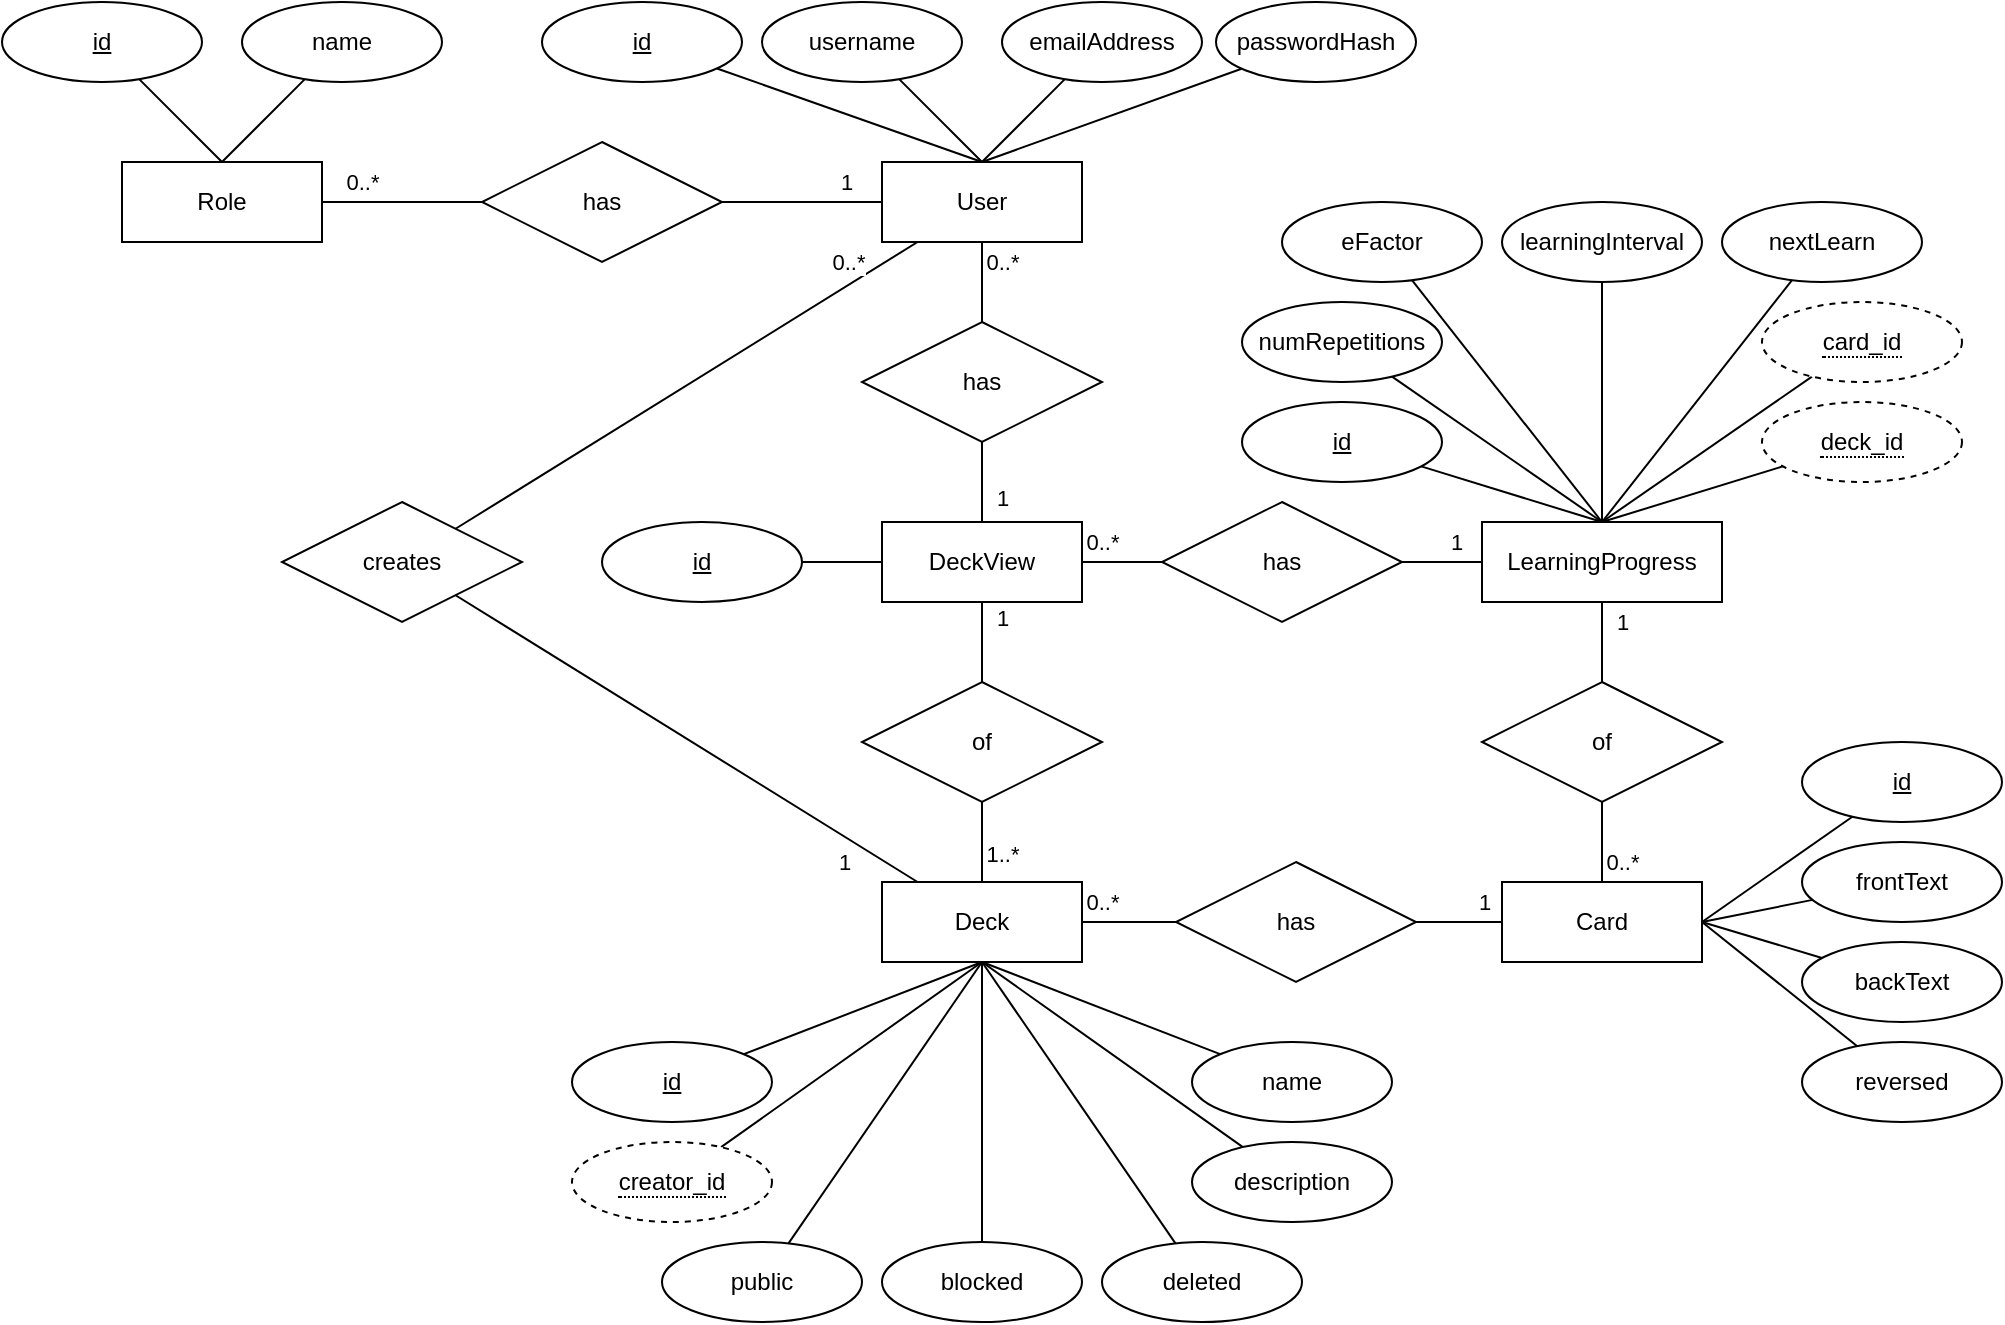 <mxfile version="20.6.0" type="device"><diagram id="R2lEEEUBdFMjLlhIrx00" name="Page-1"><mxGraphModel dx="1718" dy="927" grid="1" gridSize="10" guides="1" tooltips="1" connect="1" arrows="1" fold="1" page="1" pageScale="1" pageWidth="1654" pageHeight="2336" math="0" shadow="0" extFonts="Permanent Marker^https://fonts.googleapis.com/css?family=Permanent+Marker"><root><mxCell id="0"/><mxCell id="1" parent="0"/><mxCell id="GyRYto5-j3rxV7o8gnEK-7" style="rounded=0;orthogonalLoop=1;jettySize=auto;html=1;endArrow=none;endFill=0;exitX=0.5;exitY=0;exitDx=0;exitDy=0;" edge="1" parent="1" source="GyRYto5-j3rxV7o8gnEK-1" target="GyRYto5-j3rxV7o8gnEK-2"><mxGeometry relative="1" as="geometry"/></mxCell><mxCell id="GyRYto5-j3rxV7o8gnEK-8" style="edgeStyle=none;rounded=0;orthogonalLoop=1;jettySize=auto;html=1;endArrow=none;endFill=0;exitX=0.5;exitY=0;exitDx=0;exitDy=0;" edge="1" parent="1" source="GyRYto5-j3rxV7o8gnEK-1" target="GyRYto5-j3rxV7o8gnEK-3"><mxGeometry relative="1" as="geometry"/></mxCell><mxCell id="GyRYto5-j3rxV7o8gnEK-9" style="edgeStyle=none;rounded=0;orthogonalLoop=1;jettySize=auto;html=1;endArrow=none;endFill=0;exitX=0.5;exitY=0;exitDx=0;exitDy=0;" edge="1" parent="1" source="GyRYto5-j3rxV7o8gnEK-1" target="GyRYto5-j3rxV7o8gnEK-4"><mxGeometry relative="1" as="geometry"/></mxCell><mxCell id="GyRYto5-j3rxV7o8gnEK-10" style="edgeStyle=none;rounded=0;orthogonalLoop=1;jettySize=auto;html=1;endArrow=none;endFill=0;exitX=0.5;exitY=0;exitDx=0;exitDy=0;" edge="1" parent="1" source="GyRYto5-j3rxV7o8gnEK-1" target="GyRYto5-j3rxV7o8gnEK-6"><mxGeometry relative="1" as="geometry"/></mxCell><mxCell id="GyRYto5-j3rxV7o8gnEK-18" style="edgeStyle=none;rounded=0;orthogonalLoop=1;jettySize=auto;html=1;entryX=1;entryY=0.5;entryDx=0;entryDy=0;endArrow=none;endFill=0;" edge="1" parent="1" source="GyRYto5-j3rxV7o8gnEK-1" target="GyRYto5-j3rxV7o8gnEK-17"><mxGeometry relative="1" as="geometry"/></mxCell><mxCell id="GyRYto5-j3rxV7o8gnEK-20" value="1" style="edgeLabel;html=1;align=center;verticalAlign=middle;resizable=0;points=[];" vertex="1" connectable="0" parent="GyRYto5-j3rxV7o8gnEK-18"><mxGeometry x="-0.55" y="-1" relative="1" as="geometry"><mxPoint y="-9" as="offset"/></mxGeometry></mxCell><mxCell id="GyRYto5-j3rxV7o8gnEK-24" style="edgeStyle=none;rounded=0;orthogonalLoop=1;jettySize=auto;html=1;endArrow=none;endFill=0;" edge="1" parent="1" source="GyRYto5-j3rxV7o8gnEK-1" target="GyRYto5-j3rxV7o8gnEK-23"><mxGeometry relative="1" as="geometry"/></mxCell><mxCell id="GyRYto5-j3rxV7o8gnEK-28" value="0..*" style="edgeLabel;html=1;align=center;verticalAlign=middle;resizable=0;points=[];" vertex="1" connectable="0" parent="GyRYto5-j3rxV7o8gnEK-24"><mxGeometry x="-0.63" y="-1" relative="1" as="geometry"><mxPoint x="11" y="2" as="offset"/></mxGeometry></mxCell><mxCell id="GyRYto5-j3rxV7o8gnEK-99" style="edgeStyle=none;rounded=0;orthogonalLoop=1;jettySize=auto;html=1;endArrow=none;endFill=0;" edge="1" parent="1" source="GyRYto5-j3rxV7o8gnEK-1" target="GyRYto5-j3rxV7o8gnEK-98"><mxGeometry relative="1" as="geometry"/></mxCell><mxCell id="GyRYto5-j3rxV7o8gnEK-101" value="0..*" style="edgeLabel;html=1;align=center;verticalAlign=middle;resizable=0;points=[];" vertex="1" connectable="0" parent="GyRYto5-j3rxV7o8gnEK-99"><mxGeometry x="-0.692" y="1" relative="1" as="geometry"><mxPoint y="-13" as="offset"/></mxGeometry></mxCell><mxCell id="GyRYto5-j3rxV7o8gnEK-1" value="User" style="whiteSpace=wrap;html=1;align=center;" vertex="1" parent="1"><mxGeometry x="560" y="280" width="100" height="40" as="geometry"/></mxCell><mxCell id="GyRYto5-j3rxV7o8gnEK-2" value="id" style="ellipse;whiteSpace=wrap;html=1;align=center;fontStyle=4;" vertex="1" parent="1"><mxGeometry x="390" y="200" width="100" height="40" as="geometry"/></mxCell><mxCell id="GyRYto5-j3rxV7o8gnEK-3" value="username" style="ellipse;whiteSpace=wrap;html=1;align=center;" vertex="1" parent="1"><mxGeometry x="500" y="200" width="100" height="40" as="geometry"/></mxCell><mxCell id="GyRYto5-j3rxV7o8gnEK-4" value="emailAddress" style="ellipse;whiteSpace=wrap;html=1;align=center;" vertex="1" parent="1"><mxGeometry x="620" y="200" width="100" height="40" as="geometry"/></mxCell><mxCell id="GyRYto5-j3rxV7o8gnEK-6" value="passwordHash" style="ellipse;whiteSpace=wrap;html=1;align=center;" vertex="1" parent="1"><mxGeometry x="727" y="200" width="100" height="40" as="geometry"/></mxCell><mxCell id="GyRYto5-j3rxV7o8gnEK-14" style="edgeStyle=none;rounded=0;orthogonalLoop=1;jettySize=auto;html=1;exitX=0.5;exitY=0;exitDx=0;exitDy=0;endArrow=none;endFill=0;" edge="1" parent="1" source="GyRYto5-j3rxV7o8gnEK-11" target="GyRYto5-j3rxV7o8gnEK-12"><mxGeometry relative="1" as="geometry"/></mxCell><mxCell id="GyRYto5-j3rxV7o8gnEK-15" style="edgeStyle=none;rounded=0;orthogonalLoop=1;jettySize=auto;html=1;exitX=0.5;exitY=0;exitDx=0;exitDy=0;endArrow=none;endFill=0;" edge="1" parent="1" source="GyRYto5-j3rxV7o8gnEK-11" target="GyRYto5-j3rxV7o8gnEK-13"><mxGeometry relative="1" as="geometry"/></mxCell><mxCell id="GyRYto5-j3rxV7o8gnEK-11" value="Role" style="whiteSpace=wrap;html=1;align=center;" vertex="1" parent="1"><mxGeometry x="180" y="280" width="100" height="40" as="geometry"/></mxCell><mxCell id="GyRYto5-j3rxV7o8gnEK-12" value="id" style="ellipse;whiteSpace=wrap;html=1;align=center;fontStyle=4;" vertex="1" parent="1"><mxGeometry x="120" y="200" width="100" height="40" as="geometry"/></mxCell><mxCell id="GyRYto5-j3rxV7o8gnEK-13" value="name" style="ellipse;whiteSpace=wrap;html=1;align=center;" vertex="1" parent="1"><mxGeometry x="240" y="200" width="100" height="40" as="geometry"/></mxCell><mxCell id="GyRYto5-j3rxV7o8gnEK-19" style="edgeStyle=none;rounded=0;orthogonalLoop=1;jettySize=auto;html=1;entryX=1;entryY=0.5;entryDx=0;entryDy=0;endArrow=none;endFill=0;" edge="1" parent="1" source="GyRYto5-j3rxV7o8gnEK-17" target="GyRYto5-j3rxV7o8gnEK-11"><mxGeometry relative="1" as="geometry"/></mxCell><mxCell id="GyRYto5-j3rxV7o8gnEK-21" value="0..*" style="edgeLabel;html=1;align=center;verticalAlign=middle;resizable=0;points=[];" vertex="1" connectable="0" parent="GyRYto5-j3rxV7o8gnEK-19"><mxGeometry x="0.775" relative="1" as="geometry"><mxPoint x="11" y="-10" as="offset"/></mxGeometry></mxCell><mxCell id="GyRYto5-j3rxV7o8gnEK-17" value="has" style="shape=rhombus;perimeter=rhombusPerimeter;whiteSpace=wrap;html=1;align=center;" vertex="1" parent="1"><mxGeometry x="360" y="270" width="120" height="60" as="geometry"/></mxCell><mxCell id="GyRYto5-j3rxV7o8gnEK-27" style="edgeStyle=none;rounded=0;orthogonalLoop=1;jettySize=auto;html=1;endArrow=none;endFill=0;" edge="1" parent="1" source="GyRYto5-j3rxV7o8gnEK-22" target="GyRYto5-j3rxV7o8gnEK-26"><mxGeometry relative="1" as="geometry"/></mxCell><mxCell id="GyRYto5-j3rxV7o8gnEK-30" style="edgeStyle=none;rounded=0;orthogonalLoop=1;jettySize=auto;html=1;endArrow=none;endFill=0;" edge="1" parent="1" source="GyRYto5-j3rxV7o8gnEK-22"><mxGeometry relative="1" as="geometry"><mxPoint x="610" y="450" as="targetPoint"/></mxGeometry></mxCell><mxCell id="GyRYto5-j3rxV7o8gnEK-33" style="edgeStyle=none;rounded=0;orthogonalLoop=1;jettySize=auto;html=1;endArrow=none;endFill=0;" edge="1" parent="1" source="GyRYto5-j3rxV7o8gnEK-22" target="GyRYto5-j3rxV7o8gnEK-32"><mxGeometry relative="1" as="geometry"/></mxCell><mxCell id="GyRYto5-j3rxV7o8gnEK-35" value="1" style="edgeLabel;html=1;align=center;verticalAlign=middle;resizable=0;points=[];" vertex="1" connectable="0" parent="GyRYto5-j3rxV7o8gnEK-33"><mxGeometry x="-0.619" y="2" relative="1" as="geometry"><mxPoint x="8" as="offset"/></mxGeometry></mxCell><mxCell id="GyRYto5-j3rxV7o8gnEK-40" style="edgeStyle=none;rounded=0;orthogonalLoop=1;jettySize=auto;html=1;endArrow=none;endFill=0;" edge="1" parent="1" source="GyRYto5-j3rxV7o8gnEK-22" target="GyRYto5-j3rxV7o8gnEK-39"><mxGeometry relative="1" as="geometry"/></mxCell><mxCell id="GyRYto5-j3rxV7o8gnEK-42" value="0..*" style="edgeLabel;html=1;align=center;verticalAlign=middle;resizable=0;points=[];" vertex="1" connectable="0" parent="GyRYto5-j3rxV7o8gnEK-40"><mxGeometry x="-0.471" y="2" relative="1" as="geometry"><mxPoint x="-1" y="-8" as="offset"/></mxGeometry></mxCell><mxCell id="GyRYto5-j3rxV7o8gnEK-22" value="DeckView" style="whiteSpace=wrap;html=1;align=center;" vertex="1" parent="1"><mxGeometry x="560" y="460" width="100" height="40" as="geometry"/></mxCell><mxCell id="GyRYto5-j3rxV7o8gnEK-25" style="edgeStyle=none;rounded=0;orthogonalLoop=1;jettySize=auto;html=1;endArrow=none;endFill=0;" edge="1" parent="1" source="GyRYto5-j3rxV7o8gnEK-23" target="GyRYto5-j3rxV7o8gnEK-22"><mxGeometry relative="1" as="geometry"/></mxCell><mxCell id="GyRYto5-j3rxV7o8gnEK-29" value="1" style="edgeLabel;html=1;align=center;verticalAlign=middle;resizable=0;points=[];" vertex="1" connectable="0" parent="GyRYto5-j3rxV7o8gnEK-25"><mxGeometry x="0.37" y="2" relative="1" as="geometry"><mxPoint x="8" as="offset"/></mxGeometry></mxCell><mxCell id="GyRYto5-j3rxV7o8gnEK-23" value="has" style="shape=rhombus;perimeter=rhombusPerimeter;whiteSpace=wrap;html=1;align=center;" vertex="1" parent="1"><mxGeometry x="550" y="360" width="120" height="60" as="geometry"/></mxCell><mxCell id="GyRYto5-j3rxV7o8gnEK-26" value="id" style="ellipse;whiteSpace=wrap;html=1;align=center;fontStyle=4;" vertex="1" parent="1"><mxGeometry x="420" y="460" width="100" height="40" as="geometry"/></mxCell><mxCell id="GyRYto5-j3rxV7o8gnEK-48" style="edgeStyle=none;rounded=0;orthogonalLoop=1;jettySize=auto;html=1;endArrow=none;endFill=0;" edge="1" parent="1" source="GyRYto5-j3rxV7o8gnEK-31" target="GyRYto5-j3rxV7o8gnEK-47"><mxGeometry relative="1" as="geometry"/></mxCell><mxCell id="GyRYto5-j3rxV7o8gnEK-96" value="0..*" style="edgeLabel;html=1;align=center;verticalAlign=middle;resizable=0;points=[];" vertex="1" connectable="0" parent="GyRYto5-j3rxV7o8gnEK-48"><mxGeometry x="-0.396" y="-1" relative="1" as="geometry"><mxPoint x="-4" y="-11" as="offset"/></mxGeometry></mxCell><mxCell id="GyRYto5-j3rxV7o8gnEK-78" style="edgeStyle=none;rounded=0;orthogonalLoop=1;jettySize=auto;html=1;exitX=0.5;exitY=1;exitDx=0;exitDy=0;endArrow=none;endFill=0;" edge="1" parent="1" source="GyRYto5-j3rxV7o8gnEK-31" target="GyRYto5-j3rxV7o8gnEK-75"><mxGeometry relative="1" as="geometry"/></mxCell><mxCell id="GyRYto5-j3rxV7o8gnEK-79" style="edgeStyle=none;rounded=0;orthogonalLoop=1;jettySize=auto;html=1;exitX=0.5;exitY=1;exitDx=0;exitDy=0;endArrow=none;endFill=0;" edge="1" parent="1" source="GyRYto5-j3rxV7o8gnEK-31" target="GyRYto5-j3rxV7o8gnEK-70"><mxGeometry relative="1" as="geometry"/></mxCell><mxCell id="GyRYto5-j3rxV7o8gnEK-31" value="Deck" style="whiteSpace=wrap;html=1;align=center;" vertex="1" parent="1"><mxGeometry x="560" y="640" width="100" height="40" as="geometry"/></mxCell><mxCell id="GyRYto5-j3rxV7o8gnEK-34" style="edgeStyle=none;rounded=0;orthogonalLoop=1;jettySize=auto;html=1;endArrow=none;endFill=0;" edge="1" parent="1" source="GyRYto5-j3rxV7o8gnEK-32" target="GyRYto5-j3rxV7o8gnEK-31"><mxGeometry relative="1" as="geometry"/></mxCell><mxCell id="GyRYto5-j3rxV7o8gnEK-36" value="1..*" style="edgeLabel;html=1;align=center;verticalAlign=middle;resizable=0;points=[];" vertex="1" connectable="0" parent="GyRYto5-j3rxV7o8gnEK-34"><mxGeometry x="0.309" y="1" relative="1" as="geometry"><mxPoint x="9" as="offset"/></mxGeometry></mxCell><mxCell id="GyRYto5-j3rxV7o8gnEK-32" value="of" style="shape=rhombus;perimeter=rhombusPerimeter;whiteSpace=wrap;html=1;align=center;" vertex="1" parent="1"><mxGeometry x="550" y="540" width="120" height="60" as="geometry"/></mxCell><mxCell id="GyRYto5-j3rxV7o8gnEK-45" style="edgeStyle=none;rounded=0;orthogonalLoop=1;jettySize=auto;html=1;exitX=0.5;exitY=0;exitDx=0;exitDy=0;endArrow=none;endFill=0;" edge="1" parent="1" source="GyRYto5-j3rxV7o8gnEK-37" target="GyRYto5-j3rxV7o8gnEK-44"><mxGeometry relative="1" as="geometry"/></mxCell><mxCell id="GyRYto5-j3rxV7o8gnEK-92" style="edgeStyle=none;rounded=0;orthogonalLoop=1;jettySize=auto;html=1;endArrow=none;endFill=0;" edge="1" parent="1" source="GyRYto5-j3rxV7o8gnEK-37" target="GyRYto5-j3rxV7o8gnEK-91"><mxGeometry relative="1" as="geometry"/></mxCell><mxCell id="GyRYto5-j3rxV7o8gnEK-94" value="1" style="edgeLabel;html=1;align=center;verticalAlign=middle;resizable=0;points=[];" vertex="1" connectable="0" parent="GyRYto5-j3rxV7o8gnEK-92"><mxGeometry x="-0.35" y="2" relative="1" as="geometry"><mxPoint x="8" y="-3" as="offset"/></mxGeometry></mxCell><mxCell id="GyRYto5-j3rxV7o8gnEK-37" value="LearningProgress" style="whiteSpace=wrap;html=1;align=center;" vertex="1" parent="1"><mxGeometry x="860" y="460" width="120" height="40" as="geometry"/></mxCell><mxCell id="GyRYto5-j3rxV7o8gnEK-41" style="edgeStyle=none;rounded=0;orthogonalLoop=1;jettySize=auto;html=1;endArrow=none;endFill=0;" edge="1" parent="1" source="GyRYto5-j3rxV7o8gnEK-39" target="GyRYto5-j3rxV7o8gnEK-37"><mxGeometry relative="1" as="geometry"/></mxCell><mxCell id="GyRYto5-j3rxV7o8gnEK-43" value="1" style="edgeLabel;html=1;align=center;verticalAlign=middle;resizable=0;points=[];" vertex="1" connectable="0" parent="GyRYto5-j3rxV7o8gnEK-41"><mxGeometry x="0.357" y="-1" relative="1" as="geometry"><mxPoint y="-11" as="offset"/></mxGeometry></mxCell><mxCell id="GyRYto5-j3rxV7o8gnEK-39" value="has" style="shape=rhombus;perimeter=rhombusPerimeter;whiteSpace=wrap;html=1;align=center;" vertex="1" parent="1"><mxGeometry x="700" y="450" width="120" height="60" as="geometry"/></mxCell><mxCell id="GyRYto5-j3rxV7o8gnEK-44" value="id" style="ellipse;whiteSpace=wrap;html=1;align=center;fontStyle=4;" vertex="1" parent="1"><mxGeometry x="740" y="400" width="100" height="40" as="geometry"/></mxCell><mxCell id="GyRYto5-j3rxV7o8gnEK-66" style="edgeStyle=none;rounded=0;orthogonalLoop=1;jettySize=auto;html=1;exitX=1;exitY=0.5;exitDx=0;exitDy=0;endArrow=none;endFill=0;" edge="1" parent="1" source="GyRYto5-j3rxV7o8gnEK-46" target="GyRYto5-j3rxV7o8gnEK-56"><mxGeometry relative="1" as="geometry"/></mxCell><mxCell id="GyRYto5-j3rxV7o8gnEK-67" style="edgeStyle=none;rounded=0;orthogonalLoop=1;jettySize=auto;html=1;exitX=1;exitY=0.5;exitDx=0;exitDy=0;endArrow=none;endFill=0;" edge="1" parent="1" source="GyRYto5-j3rxV7o8gnEK-46" target="GyRYto5-j3rxV7o8gnEK-62"><mxGeometry relative="1" as="geometry"/></mxCell><mxCell id="GyRYto5-j3rxV7o8gnEK-68" style="edgeStyle=none;rounded=0;orthogonalLoop=1;jettySize=auto;html=1;exitX=1;exitY=0.5;exitDx=0;exitDy=0;endArrow=none;endFill=0;" edge="1" parent="1" source="GyRYto5-j3rxV7o8gnEK-46" target="GyRYto5-j3rxV7o8gnEK-63"><mxGeometry relative="1" as="geometry"/></mxCell><mxCell id="GyRYto5-j3rxV7o8gnEK-69" style="edgeStyle=none;rounded=0;orthogonalLoop=1;jettySize=auto;html=1;exitX=1;exitY=0.5;exitDx=0;exitDy=0;endArrow=none;endFill=0;" edge="1" parent="1" source="GyRYto5-j3rxV7o8gnEK-46" target="GyRYto5-j3rxV7o8gnEK-64"><mxGeometry relative="1" as="geometry"/></mxCell><mxCell id="GyRYto5-j3rxV7o8gnEK-46" value="Card" style="whiteSpace=wrap;html=1;align=center;" vertex="1" parent="1"><mxGeometry x="870" y="640" width="100" height="40" as="geometry"/></mxCell><mxCell id="GyRYto5-j3rxV7o8gnEK-49" style="edgeStyle=none;rounded=0;orthogonalLoop=1;jettySize=auto;html=1;endArrow=none;endFill=0;" edge="1" parent="1" source="GyRYto5-j3rxV7o8gnEK-47" target="GyRYto5-j3rxV7o8gnEK-46"><mxGeometry relative="1" as="geometry"><Array as="points"><mxPoint x="860" y="660"/></Array></mxGeometry></mxCell><mxCell id="GyRYto5-j3rxV7o8gnEK-97" value="1" style="edgeLabel;html=1;align=center;verticalAlign=middle;resizable=0;points=[];" vertex="1" connectable="0" parent="GyRYto5-j3rxV7o8gnEK-49"><mxGeometry x="0.507" y="-1" relative="1" as="geometry"><mxPoint x="1" y="-11" as="offset"/></mxGeometry></mxCell><mxCell id="GyRYto5-j3rxV7o8gnEK-47" value="has" style="shape=rhombus;perimeter=rhombusPerimeter;whiteSpace=wrap;html=1;align=center;" vertex="1" parent="1"><mxGeometry x="707" y="630" width="120" height="60" as="geometry"/></mxCell><mxCell id="GyRYto5-j3rxV7o8gnEK-56" value="id" style="ellipse;whiteSpace=wrap;html=1;align=center;fontStyle=4;" vertex="1" parent="1"><mxGeometry x="1020" y="570" width="100" height="40" as="geometry"/></mxCell><mxCell id="GyRYto5-j3rxV7o8gnEK-62" value="frontText" style="ellipse;whiteSpace=wrap;html=1;align=center;" vertex="1" parent="1"><mxGeometry x="1020" y="620" width="100" height="40" as="geometry"/></mxCell><mxCell id="GyRYto5-j3rxV7o8gnEK-63" value="backText" style="ellipse;whiteSpace=wrap;html=1;align=center;" vertex="1" parent="1"><mxGeometry x="1020" y="670" width="100" height="40" as="geometry"/></mxCell><mxCell id="GyRYto5-j3rxV7o8gnEK-64" value="reversed" style="ellipse;whiteSpace=wrap;html=1;align=center;" vertex="1" parent="1"><mxGeometry x="1020" y="720" width="100" height="40" as="geometry"/></mxCell><mxCell id="GyRYto5-j3rxV7o8gnEK-70" value="id" style="ellipse;whiteSpace=wrap;html=1;align=center;fontStyle=4;" vertex="1" parent="1"><mxGeometry x="405" y="720" width="100" height="40" as="geometry"/></mxCell><mxCell id="GyRYto5-j3rxV7o8gnEK-81" style="edgeStyle=none;rounded=0;orthogonalLoop=1;jettySize=auto;html=1;entryX=0.5;entryY=1;entryDx=0;entryDy=0;endArrow=none;endFill=0;" edge="1" parent="1" source="GyRYto5-j3rxV7o8gnEK-71" target="GyRYto5-j3rxV7o8gnEK-31"><mxGeometry relative="1" as="geometry"/></mxCell><mxCell id="GyRYto5-j3rxV7o8gnEK-71" value="description" style="ellipse;whiteSpace=wrap;html=1;align=center;" vertex="1" parent="1"><mxGeometry x="715" y="770" width="100" height="40" as="geometry"/></mxCell><mxCell id="GyRYto5-j3rxV7o8gnEK-80" style="edgeStyle=none;rounded=0;orthogonalLoop=1;jettySize=auto;html=1;entryX=0.5;entryY=1;entryDx=0;entryDy=0;endArrow=none;endFill=0;" edge="1" parent="1" source="GyRYto5-j3rxV7o8gnEK-72" target="GyRYto5-j3rxV7o8gnEK-31"><mxGeometry relative="1" as="geometry"/></mxCell><mxCell id="GyRYto5-j3rxV7o8gnEK-72" value="name" style="ellipse;whiteSpace=wrap;html=1;align=center;" vertex="1" parent="1"><mxGeometry x="715" y="720" width="100" height="40" as="geometry"/></mxCell><mxCell id="GyRYto5-j3rxV7o8gnEK-75" value="&lt;div&gt;&lt;span style=&quot;border-bottom: 1px dotted&quot;&gt;creator_id&lt;/span&gt;&lt;/div&gt;" style="ellipse;whiteSpace=wrap;html=1;align=center;dashed=1;" vertex="1" parent="1"><mxGeometry x="405" y="770" width="100" height="40" as="geometry"/></mxCell><mxCell id="GyRYto5-j3rxV7o8gnEK-83" style="edgeStyle=none;rounded=0;orthogonalLoop=1;jettySize=auto;html=1;entryX=0.5;entryY=0;entryDx=0;entryDy=0;endArrow=none;endFill=0;" edge="1" parent="1" source="GyRYto5-j3rxV7o8gnEK-82" target="GyRYto5-j3rxV7o8gnEK-37"><mxGeometry relative="1" as="geometry"/></mxCell><mxCell id="GyRYto5-j3rxV7o8gnEK-82" value="&lt;span style=&quot;border-bottom: 1px dotted&quot;&gt;card_id&lt;/span&gt;" style="ellipse;whiteSpace=wrap;html=1;align=center;dashed=1;" vertex="1" parent="1"><mxGeometry x="1000" y="350" width="100" height="40" as="geometry"/></mxCell><mxCell id="GyRYto5-j3rxV7o8gnEK-88" style="edgeStyle=none;rounded=0;orthogonalLoop=1;jettySize=auto;html=1;entryX=0.5;entryY=1;entryDx=0;entryDy=0;endArrow=none;endFill=0;" edge="1" parent="1" source="GyRYto5-j3rxV7o8gnEK-84" target="GyRYto5-j3rxV7o8gnEK-31"><mxGeometry relative="1" as="geometry"/></mxCell><mxCell id="GyRYto5-j3rxV7o8gnEK-84" value="blocked" style="ellipse;whiteSpace=wrap;html=1;align=center;" vertex="1" parent="1"><mxGeometry x="560" y="820" width="100" height="40" as="geometry"/></mxCell><mxCell id="GyRYto5-j3rxV7o8gnEK-89" style="edgeStyle=none;rounded=0;orthogonalLoop=1;jettySize=auto;html=1;entryX=0.5;entryY=1;entryDx=0;entryDy=0;endArrow=none;endFill=0;" edge="1" parent="1" source="GyRYto5-j3rxV7o8gnEK-85" target="GyRYto5-j3rxV7o8gnEK-31"><mxGeometry relative="1" as="geometry"/></mxCell><mxCell id="GyRYto5-j3rxV7o8gnEK-85" value="deleted" style="ellipse;whiteSpace=wrap;html=1;align=center;" vertex="1" parent="1"><mxGeometry x="670" y="820" width="100" height="40" as="geometry"/></mxCell><mxCell id="GyRYto5-j3rxV7o8gnEK-87" style="edgeStyle=none;rounded=0;orthogonalLoop=1;jettySize=auto;html=1;entryX=0.5;entryY=1;entryDx=0;entryDy=0;endArrow=none;endFill=0;" edge="1" parent="1" source="GyRYto5-j3rxV7o8gnEK-86" target="GyRYto5-j3rxV7o8gnEK-31"><mxGeometry relative="1" as="geometry"/></mxCell><mxCell id="GyRYto5-j3rxV7o8gnEK-86" value="public" style="ellipse;whiteSpace=wrap;html=1;align=center;" vertex="1" parent="1"><mxGeometry x="450" y="820" width="100" height="40" as="geometry"/></mxCell><mxCell id="GyRYto5-j3rxV7o8gnEK-93" style="edgeStyle=none;rounded=0;orthogonalLoop=1;jettySize=auto;html=1;endArrow=none;endFill=0;" edge="1" parent="1" source="GyRYto5-j3rxV7o8gnEK-91" target="GyRYto5-j3rxV7o8gnEK-46"><mxGeometry relative="1" as="geometry"/></mxCell><mxCell id="GyRYto5-j3rxV7o8gnEK-95" value="0..*" style="edgeLabel;html=1;align=center;verticalAlign=middle;resizable=0;points=[];" vertex="1" connectable="0" parent="GyRYto5-j3rxV7o8gnEK-93"><mxGeometry x="0.61" y="2" relative="1" as="geometry"><mxPoint x="8" y="-2" as="offset"/></mxGeometry></mxCell><mxCell id="GyRYto5-j3rxV7o8gnEK-91" value="of" style="shape=rhombus;perimeter=rhombusPerimeter;whiteSpace=wrap;html=1;align=center;" vertex="1" parent="1"><mxGeometry x="860" y="540" width="120" height="60" as="geometry"/></mxCell><mxCell id="GyRYto5-j3rxV7o8gnEK-100" style="edgeStyle=none;rounded=0;orthogonalLoop=1;jettySize=auto;html=1;endArrow=none;endFill=0;" edge="1" parent="1" source="GyRYto5-j3rxV7o8gnEK-98" target="GyRYto5-j3rxV7o8gnEK-31"><mxGeometry relative="1" as="geometry"/></mxCell><mxCell id="GyRYto5-j3rxV7o8gnEK-102" value="1" style="edgeLabel;html=1;align=center;verticalAlign=middle;resizable=0;points=[];" vertex="1" connectable="0" parent="GyRYto5-j3rxV7o8gnEK-100"><mxGeometry x="0.781" y="-2" relative="1" as="geometry"><mxPoint x="-11" y="4" as="offset"/></mxGeometry></mxCell><mxCell id="GyRYto5-j3rxV7o8gnEK-98" value="creates" style="shape=rhombus;perimeter=rhombusPerimeter;whiteSpace=wrap;html=1;align=center;" vertex="1" parent="1"><mxGeometry x="260" y="450" width="120" height="60" as="geometry"/></mxCell><mxCell id="GyRYto5-j3rxV7o8gnEK-104" style="edgeStyle=none;rounded=0;orthogonalLoop=1;jettySize=auto;html=1;entryX=0.5;entryY=0;entryDx=0;entryDy=0;endArrow=none;endFill=0;" edge="1" parent="1" source="GyRYto5-j3rxV7o8gnEK-103" target="GyRYto5-j3rxV7o8gnEK-37"><mxGeometry relative="1" as="geometry"/></mxCell><mxCell id="GyRYto5-j3rxV7o8gnEK-103" value="&lt;span style=&quot;border-bottom: 1px dotted&quot;&gt;deck_id&lt;/span&gt;" style="ellipse;whiteSpace=wrap;html=1;align=center;dashed=1;" vertex="1" parent="1"><mxGeometry x="1000" y="400" width="100" height="40" as="geometry"/></mxCell><mxCell id="GyRYto5-j3rxV7o8gnEK-110" style="edgeStyle=none;rounded=0;orthogonalLoop=1;jettySize=auto;html=1;entryX=0.5;entryY=0;entryDx=0;entryDy=0;endArrow=none;endFill=0;" edge="1" parent="1" source="GyRYto5-j3rxV7o8gnEK-106" target="GyRYto5-j3rxV7o8gnEK-37"><mxGeometry relative="1" as="geometry"/></mxCell><mxCell id="GyRYto5-j3rxV7o8gnEK-106" value="numRepetitions" style="ellipse;whiteSpace=wrap;html=1;align=center;" vertex="1" parent="1"><mxGeometry x="740" y="350" width="100" height="40" as="geometry"/></mxCell><mxCell id="GyRYto5-j3rxV7o8gnEK-111" style="edgeStyle=none;rounded=0;orthogonalLoop=1;jettySize=auto;html=1;entryX=0.5;entryY=0;entryDx=0;entryDy=0;endArrow=none;endFill=0;" edge="1" parent="1" source="GyRYto5-j3rxV7o8gnEK-107" target="GyRYto5-j3rxV7o8gnEK-37"><mxGeometry relative="1" as="geometry"/></mxCell><mxCell id="GyRYto5-j3rxV7o8gnEK-107" value="eFactor" style="ellipse;whiteSpace=wrap;html=1;align=center;" vertex="1" parent="1"><mxGeometry x="760" y="300" width="100" height="40" as="geometry"/></mxCell><mxCell id="GyRYto5-j3rxV7o8gnEK-112" style="edgeStyle=none;rounded=0;orthogonalLoop=1;jettySize=auto;html=1;endArrow=none;endFill=0;" edge="1" parent="1" source="GyRYto5-j3rxV7o8gnEK-108"><mxGeometry relative="1" as="geometry"><mxPoint x="920" y="460" as="targetPoint"/></mxGeometry></mxCell><mxCell id="GyRYto5-j3rxV7o8gnEK-108" value="learningInterval" style="ellipse;whiteSpace=wrap;html=1;align=center;" vertex="1" parent="1"><mxGeometry x="870" y="300" width="100" height="40" as="geometry"/></mxCell><mxCell id="GyRYto5-j3rxV7o8gnEK-113" style="edgeStyle=none;rounded=0;orthogonalLoop=1;jettySize=auto;html=1;entryX=0.5;entryY=0;entryDx=0;entryDy=0;endArrow=none;endFill=0;" edge="1" parent="1" source="GyRYto5-j3rxV7o8gnEK-109" target="GyRYto5-j3rxV7o8gnEK-37"><mxGeometry relative="1" as="geometry"/></mxCell><mxCell id="GyRYto5-j3rxV7o8gnEK-109" value="nextLearn" style="ellipse;whiteSpace=wrap;html=1;align=center;" vertex="1" parent="1"><mxGeometry x="980" y="300" width="100" height="40" as="geometry"/></mxCell></root></mxGraphModel></diagram></mxfile>